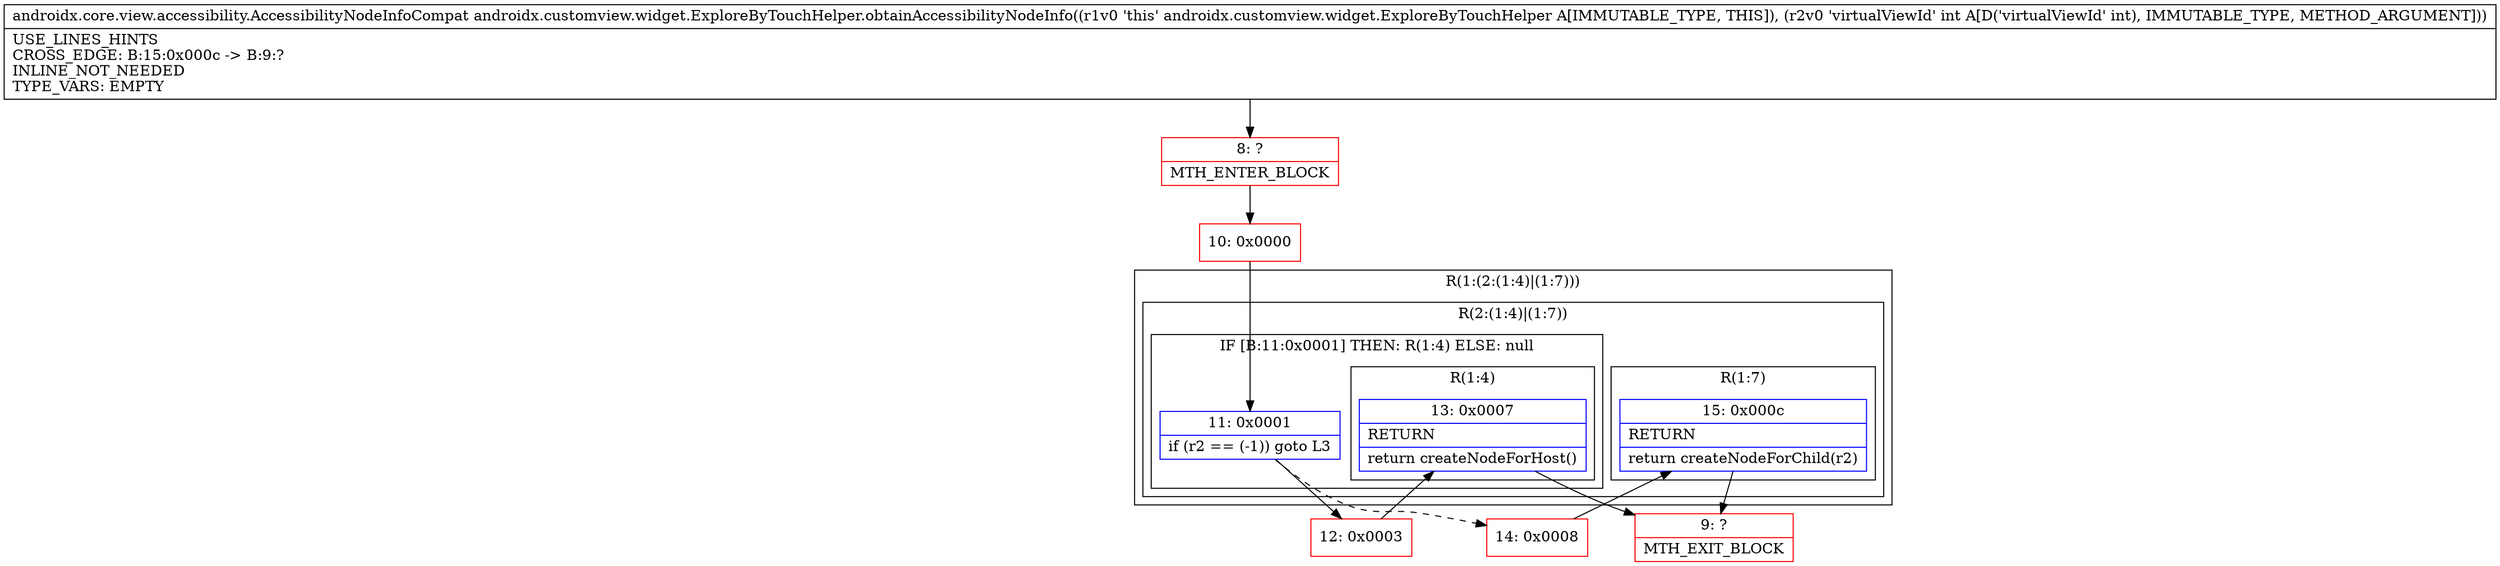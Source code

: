 digraph "CFG forandroidx.customview.widget.ExploreByTouchHelper.obtainAccessibilityNodeInfo(I)Landroidx\/core\/view\/accessibility\/AccessibilityNodeInfoCompat;" {
subgraph cluster_Region_1103191504 {
label = "R(1:(2:(1:4)|(1:7)))";
node [shape=record,color=blue];
subgraph cluster_Region_902347199 {
label = "R(2:(1:4)|(1:7))";
node [shape=record,color=blue];
subgraph cluster_IfRegion_1910287129 {
label = "IF [B:11:0x0001] THEN: R(1:4) ELSE: null";
node [shape=record,color=blue];
Node_11 [shape=record,label="{11\:\ 0x0001|if (r2 == (\-1)) goto L3\l}"];
subgraph cluster_Region_1476184999 {
label = "R(1:4)";
node [shape=record,color=blue];
Node_13 [shape=record,label="{13\:\ 0x0007|RETURN\l|return createNodeForHost()\l}"];
}
}
subgraph cluster_Region_479732565 {
label = "R(1:7)";
node [shape=record,color=blue];
Node_15 [shape=record,label="{15\:\ 0x000c|RETURN\l|return createNodeForChild(r2)\l}"];
}
}
}
Node_8 [shape=record,color=red,label="{8\:\ ?|MTH_ENTER_BLOCK\l}"];
Node_10 [shape=record,color=red,label="{10\:\ 0x0000}"];
Node_12 [shape=record,color=red,label="{12\:\ 0x0003}"];
Node_9 [shape=record,color=red,label="{9\:\ ?|MTH_EXIT_BLOCK\l}"];
Node_14 [shape=record,color=red,label="{14\:\ 0x0008}"];
MethodNode[shape=record,label="{androidx.core.view.accessibility.AccessibilityNodeInfoCompat androidx.customview.widget.ExploreByTouchHelper.obtainAccessibilityNodeInfo((r1v0 'this' androidx.customview.widget.ExploreByTouchHelper A[IMMUTABLE_TYPE, THIS]), (r2v0 'virtualViewId' int A[D('virtualViewId' int), IMMUTABLE_TYPE, METHOD_ARGUMENT]))  | USE_LINES_HINTS\lCROSS_EDGE: B:15:0x000c \-\> B:9:?\lINLINE_NOT_NEEDED\lTYPE_VARS: EMPTY\l}"];
MethodNode -> Node_8;Node_11 -> Node_12;
Node_11 -> Node_14[style=dashed];
Node_13 -> Node_9;
Node_15 -> Node_9;
Node_8 -> Node_10;
Node_10 -> Node_11;
Node_12 -> Node_13;
Node_14 -> Node_15;
}

